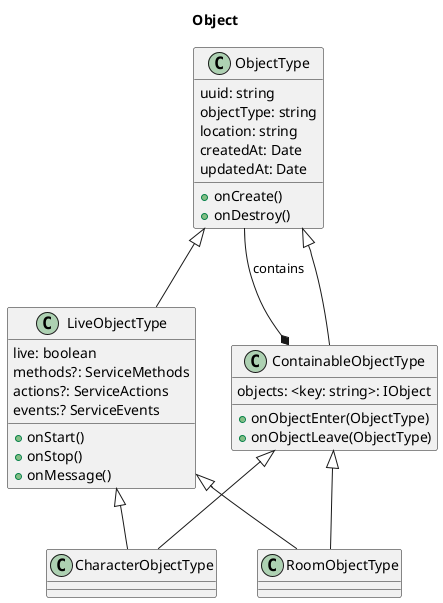 @startuml
title: Object
class ObjectType {
    uuid: string
    objectType: string
    location: string
    createdAt: Date
    updatedAt: Date
    +onCreate()
    +onDestroy()
}

class LiveObjectType extends ObjectType {
    live: boolean
    methods?: ServiceMethods
    actions?: ServiceActions
    events:? ServiceEvents
    +onStart()
    +onStop()
    +onMessage()
}

class ContainableObjectType extends ObjectType {
    objects: <key: string>: IObject
    +onObjectEnter(ObjectType)
    +onObjectLeave(ObjectType)
}

ContainableObjectType *-- ObjectType: contains

class CharacterObjectType extends LiveObjectType
class RoomObjectType extends LiveObjectType

ContainableObjectType <|-- CharacterObjectType
ContainableObjectType <|-- RoomObjectType
@enduml
